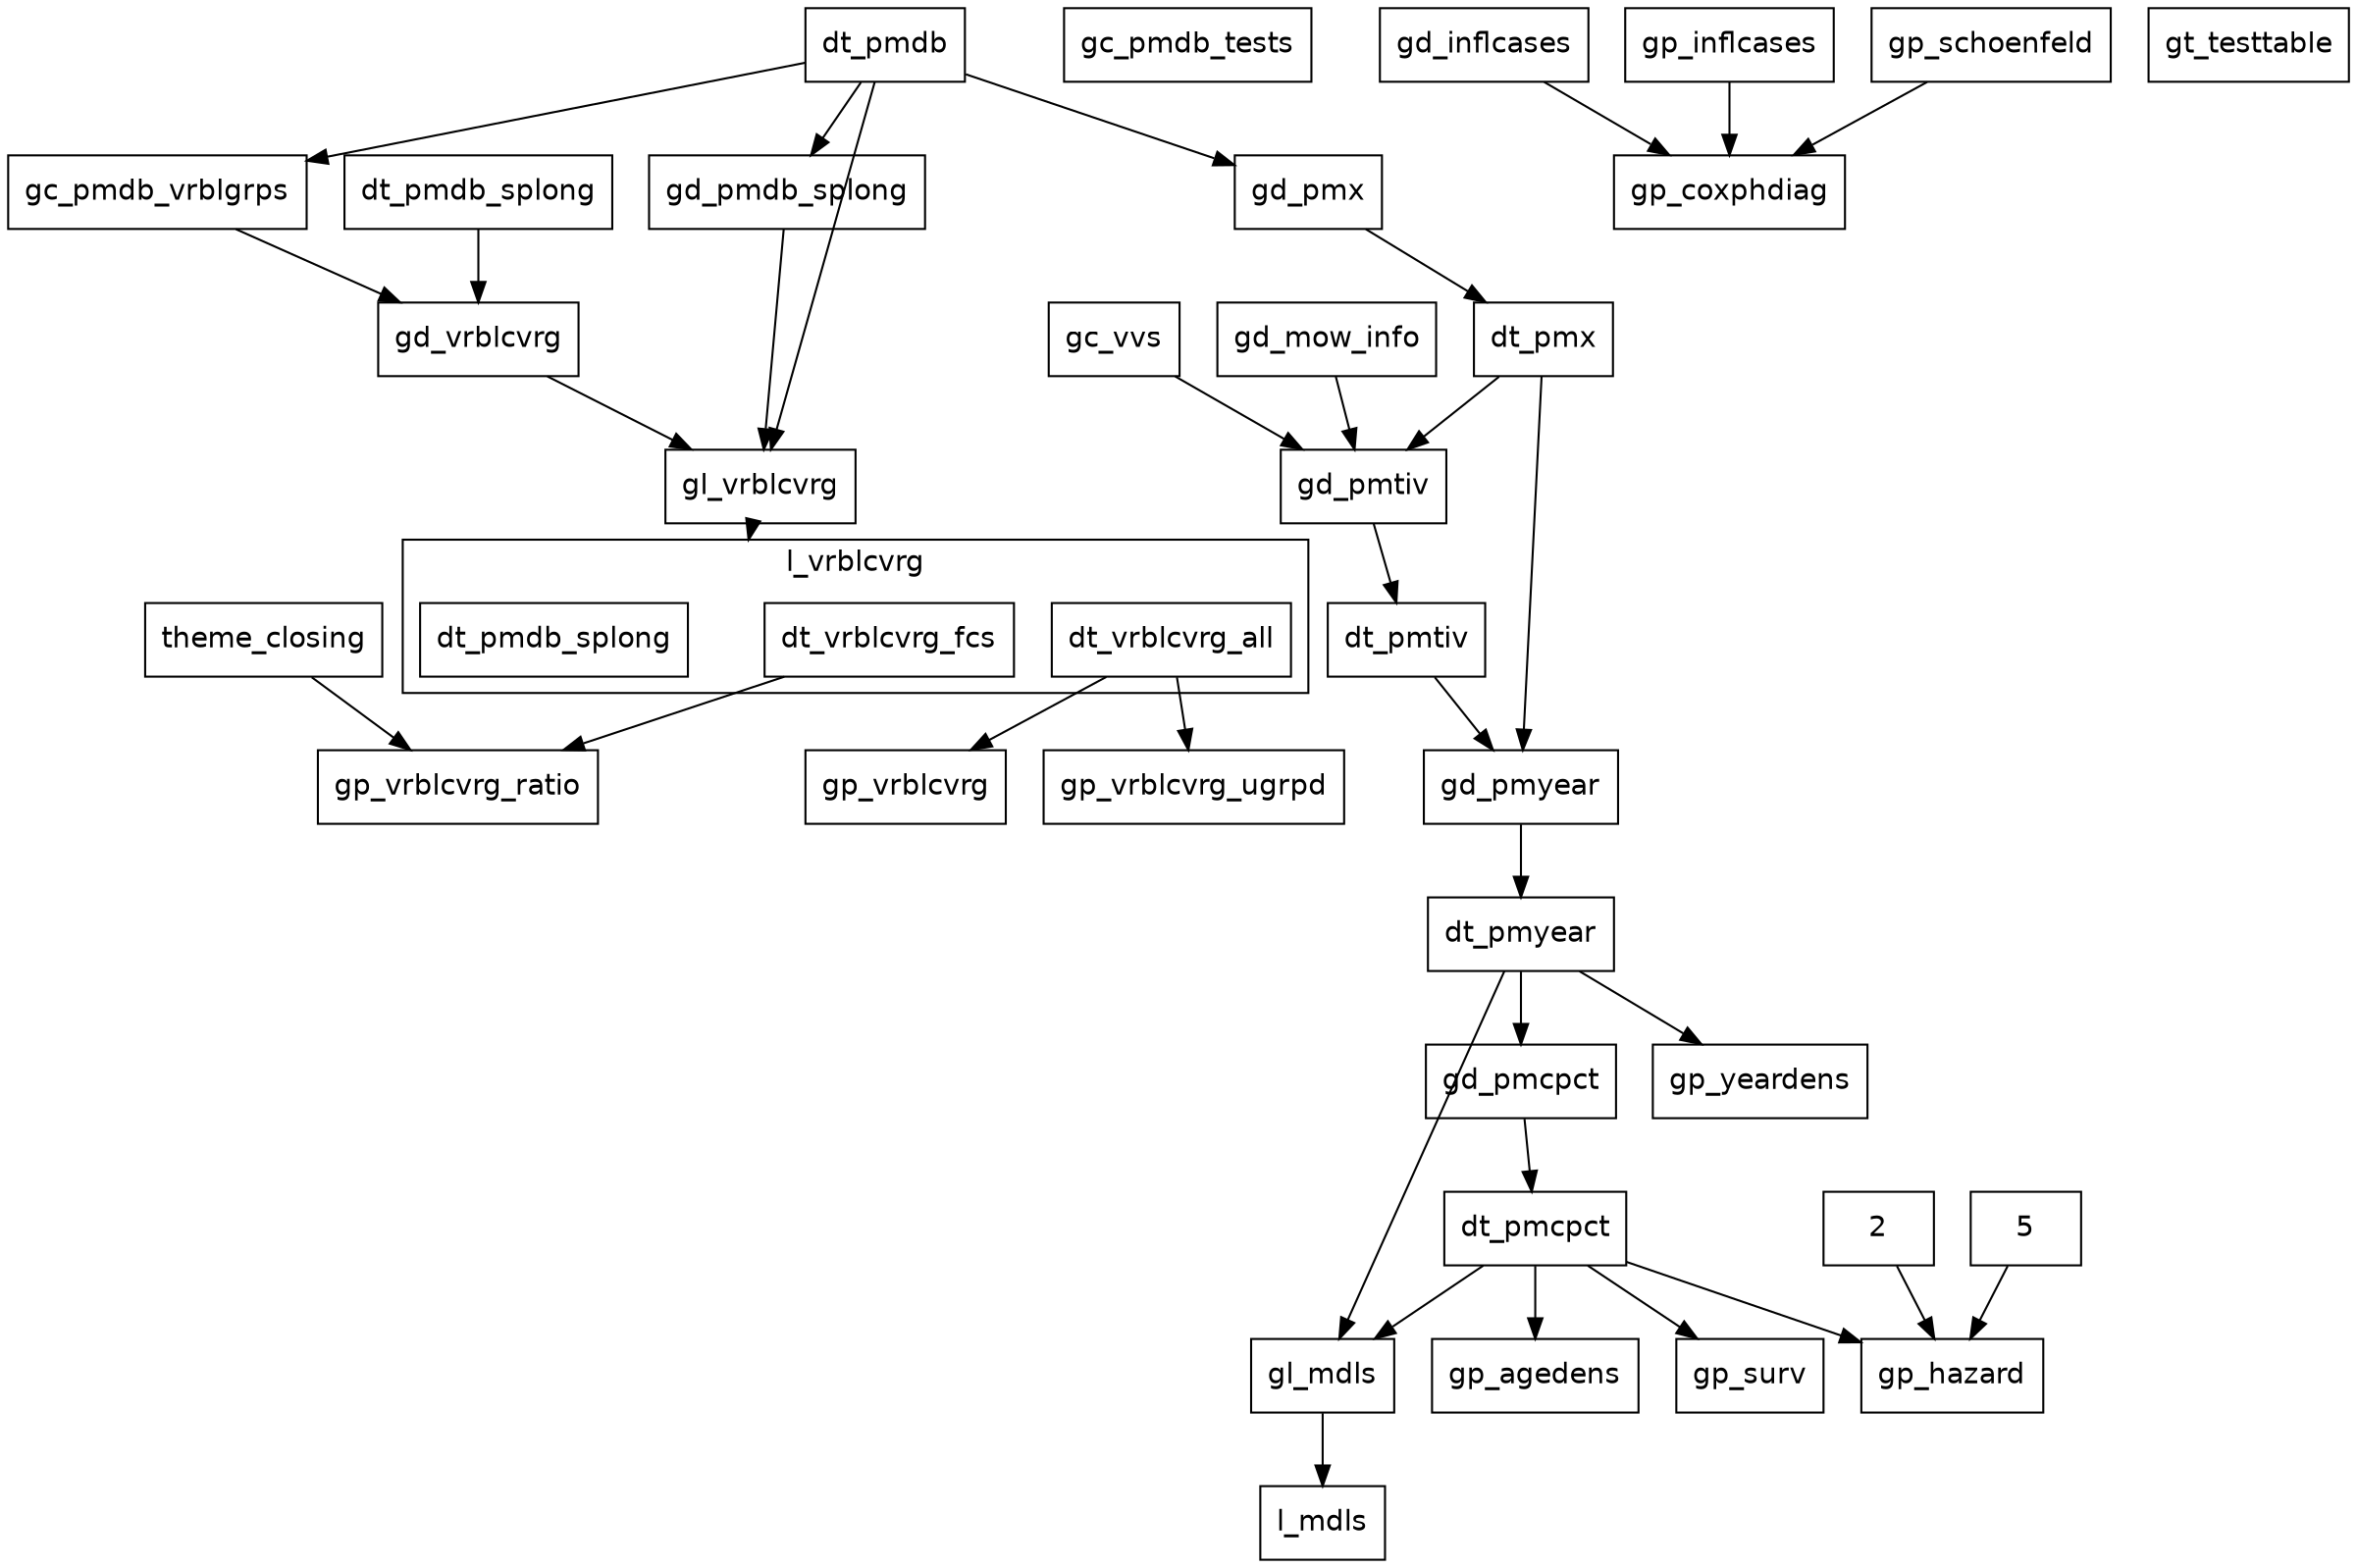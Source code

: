 digraph D {
 compound = true;
 splines = false; fontname=helvetica;
 node [shape=box, fontsize = 14, fontname=helvetica];
 edge [style = solid];
 
 subgraph cluster_l_vrblcvrg {
 label = "l_vrblcvrg";
 l_vrblcvrg__dt_vrblcvrg_all [label=dt_vrblcvrg_all]; 
l_vrblcvrg__dt_vrblcvrg_fcs [label=dt_vrblcvrg_fcs]; 
l_vrblcvrg [label = "", color=transparent, width=0, height=0]; 
l_vrblcvrg__dt_pmdb_splong [label=dt_pmdb_splong] 
} 
 gc_pmdb_tests; 
gc_pmdb_vrblgrps; 
gc_vvs; 
gd_inflcases; 
gd_mow_info; 
gd_pmcpct; 
gd_pmdb_splong; 
gd_pmtiv; 
gd_pmx; 
gd_pmyear; 
gd_vrblcvrg; 
gl_mdls; 
gl_vrblcvrg; 
gp_agedens; 
gp_coxphdiag; 
gp_hazard; 
gp_inflcases; 
gp_schoenfeld; 
gp_surv; 
gp_vrblcvrg; 
gp_vrblcvrg_ratio; 
gp_vrblcvrg_ugrpd; 
gp_yeardens; 
gt_testtable; 
theme_closing; 
dt_pmdb; 
dt_pmdb_splong; 
dt_pmx; 
dt_pmtiv; 
dt_pmyear; 
dt_pmcpct; 
2; 
5; 
l_mdls 
 2 -> gp_hazard; 
5 -> gp_hazard; 
dt_pmcpct -> gl_mdls; 
dt_pmcpct -> gp_agedens; 
dt_pmcpct -> gp_hazard; 
dt_pmcpct -> gp_surv; 
dt_pmdb -> gc_pmdb_vrblgrps; 
dt_pmdb -> gd_pmdb_splong; 
dt_pmdb -> gd_pmx; 
dt_pmdb -> gl_vrblcvrg; 
dt_pmdb_splong -> gd_vrblcvrg; 
dt_pmtiv -> gd_pmyear; 
dt_pmx -> gd_pmtiv; 
dt_pmx -> gd_pmyear; 
dt_pmyear -> gd_pmcpct; 
dt_pmyear -> gl_mdls; 
dt_pmyear -> gp_yeardens; 
gc_pmdb_vrblgrps -> gd_vrblcvrg; 
gc_vvs -> gd_pmtiv; 
gd_inflcases -> gp_coxphdiag; 
gd_mow_info -> gd_pmtiv; 
gd_pmcpct -> dt_pmcpct; 
gd_pmdb_splong -> gl_vrblcvrg; 
gd_pmtiv -> dt_pmtiv; 
gd_pmx -> dt_pmx; 
gd_pmyear -> dt_pmyear; 
gd_vrblcvrg -> gl_vrblcvrg; 
gl_mdls -> l_mdls; 
gl_vrblcvrg -> l_vrblcvrg[lhead=cluster_l_vrblcvrg,ltail=gl_vrblcvrg]; 
gp_inflcases -> gp_coxphdiag; 
gp_schoenfeld -> gp_coxphdiag; 
l_vrblcvrg__dt_vrblcvrg_all -> gp_vrblcvrg; 
l_vrblcvrg__dt_vrblcvrg_all -> gp_vrblcvrg_ugrpd; 
l_vrblcvrg__dt_vrblcvrg_fcs -> gp_vrblcvrg_ratio; 
theme_closing -> gp_vrblcvrg_ratio }
